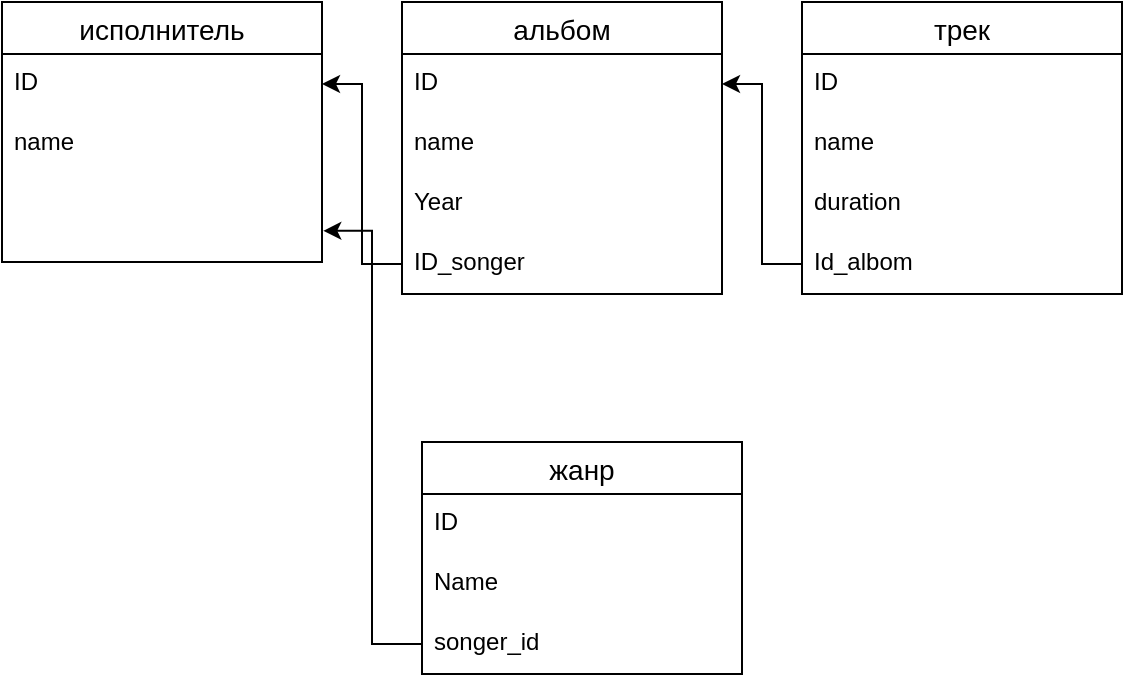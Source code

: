 <mxfile version="14.9.6" type="device"><diagram id="wSn97c_XBDF4P-xTx5DZ" name="Page-1"><mxGraphModel dx="768" dy="482" grid="1" gridSize="10" guides="1" tooltips="1" connect="1" arrows="1" fold="1" page="1" pageScale="1" pageWidth="827" pageHeight="1169" math="0" shadow="0"><root><mxCell id="0"/><mxCell id="1" parent="0"/><mxCell id="eIIrys7kCEmBYR5tYDnZ-1" value="исполнитель" style="swimlane;fontStyle=0;childLayout=stackLayout;horizontal=1;startSize=26;horizontalStack=0;resizeParent=1;resizeParentMax=0;resizeLast=0;collapsible=1;marginBottom=0;align=center;fontSize=14;" vertex="1" parent="1"><mxGeometry x="40" y="80" width="160" height="130" as="geometry"/></mxCell><mxCell id="eIIrys7kCEmBYR5tYDnZ-2" value="ID" style="text;strokeColor=none;fillColor=none;spacingLeft=4;spacingRight=4;overflow=hidden;rotatable=0;points=[[0,0.5],[1,0.5]];portConstraint=eastwest;fontSize=12;" vertex="1" parent="eIIrys7kCEmBYR5tYDnZ-1"><mxGeometry y="26" width="160" height="30" as="geometry"/></mxCell><mxCell id="eIIrys7kCEmBYR5tYDnZ-3" value="name" style="text;strokeColor=none;fillColor=none;spacingLeft=4;spacingRight=4;overflow=hidden;rotatable=0;points=[[0,0.5],[1,0.5]];portConstraint=eastwest;fontSize=12;" vertex="1" parent="eIIrys7kCEmBYR5tYDnZ-1"><mxGeometry y="56" width="160" height="74" as="geometry"/></mxCell><mxCell id="eIIrys7kCEmBYR5tYDnZ-5" value="альбом" style="swimlane;fontStyle=0;childLayout=stackLayout;horizontal=1;startSize=26;horizontalStack=0;resizeParent=1;resizeParentMax=0;resizeLast=0;collapsible=1;marginBottom=0;align=center;fontSize=14;" vertex="1" parent="1"><mxGeometry x="240" y="80" width="160" height="146" as="geometry"/></mxCell><mxCell id="eIIrys7kCEmBYR5tYDnZ-6" value="ID" style="text;strokeColor=none;fillColor=none;spacingLeft=4;spacingRight=4;overflow=hidden;rotatable=0;points=[[0,0.5],[1,0.5]];portConstraint=eastwest;fontSize=12;" vertex="1" parent="eIIrys7kCEmBYR5tYDnZ-5"><mxGeometry y="26" width="160" height="30" as="geometry"/></mxCell><mxCell id="eIIrys7kCEmBYR5tYDnZ-7" value="name" style="text;strokeColor=none;fillColor=none;spacingLeft=4;spacingRight=4;overflow=hidden;rotatable=0;points=[[0,0.5],[1,0.5]];portConstraint=eastwest;fontSize=12;" vertex="1" parent="eIIrys7kCEmBYR5tYDnZ-5"><mxGeometry y="56" width="160" height="30" as="geometry"/></mxCell><mxCell id="eIIrys7kCEmBYR5tYDnZ-17" value="Year" style="text;strokeColor=none;fillColor=none;spacingLeft=4;spacingRight=4;overflow=hidden;rotatable=0;points=[[0,0.5],[1,0.5]];portConstraint=eastwest;fontSize=12;" vertex="1" parent="eIIrys7kCEmBYR5tYDnZ-5"><mxGeometry y="86" width="160" height="30" as="geometry"/></mxCell><mxCell id="eIIrys7kCEmBYR5tYDnZ-8" value="ID_songer" style="text;strokeColor=none;fillColor=none;spacingLeft=4;spacingRight=4;overflow=hidden;rotatable=0;points=[[0,0.5],[1,0.5]];portConstraint=eastwest;fontSize=12;" vertex="1" parent="eIIrys7kCEmBYR5tYDnZ-5"><mxGeometry y="116" width="160" height="30" as="geometry"/></mxCell><mxCell id="eIIrys7kCEmBYR5tYDnZ-9" value="трек" style="swimlane;fontStyle=0;childLayout=stackLayout;horizontal=1;startSize=26;horizontalStack=0;resizeParent=1;resizeParentMax=0;resizeLast=0;collapsible=1;marginBottom=0;align=center;fontSize=14;" vertex="1" parent="1"><mxGeometry x="440" y="80" width="160" height="146" as="geometry"/></mxCell><mxCell id="eIIrys7kCEmBYR5tYDnZ-10" value="ID" style="text;strokeColor=none;fillColor=none;spacingLeft=4;spacingRight=4;overflow=hidden;rotatable=0;points=[[0,0.5],[1,0.5]];portConstraint=eastwest;fontSize=12;" vertex="1" parent="eIIrys7kCEmBYR5tYDnZ-9"><mxGeometry y="26" width="160" height="30" as="geometry"/></mxCell><mxCell id="eIIrys7kCEmBYR5tYDnZ-11" value="name" style="text;strokeColor=none;fillColor=none;spacingLeft=4;spacingRight=4;overflow=hidden;rotatable=0;points=[[0,0.5],[1,0.5]];portConstraint=eastwest;fontSize=12;" vertex="1" parent="eIIrys7kCEmBYR5tYDnZ-9"><mxGeometry y="56" width="160" height="30" as="geometry"/></mxCell><mxCell id="eIIrys7kCEmBYR5tYDnZ-18" value="duration" style="text;strokeColor=none;fillColor=none;spacingLeft=4;spacingRight=4;overflow=hidden;rotatable=0;points=[[0,0.5],[1,0.5]];portConstraint=eastwest;fontSize=12;" vertex="1" parent="eIIrys7kCEmBYR5tYDnZ-9"><mxGeometry y="86" width="160" height="30" as="geometry"/></mxCell><mxCell id="eIIrys7kCEmBYR5tYDnZ-12" value="Id_albom" style="text;strokeColor=none;fillColor=none;spacingLeft=4;spacingRight=4;overflow=hidden;rotatable=0;points=[[0,0.5],[1,0.5]];portConstraint=eastwest;fontSize=12;" vertex="1" parent="eIIrys7kCEmBYR5tYDnZ-9"><mxGeometry y="116" width="160" height="30" as="geometry"/></mxCell><mxCell id="eIIrys7kCEmBYR5tYDnZ-13" value="жанр" style="swimlane;fontStyle=0;childLayout=stackLayout;horizontal=1;startSize=26;horizontalStack=0;resizeParent=1;resizeParentMax=0;resizeLast=0;collapsible=1;marginBottom=0;align=center;fontSize=14;" vertex="1" parent="1"><mxGeometry x="250" y="300" width="160" height="116" as="geometry"/></mxCell><mxCell id="eIIrys7kCEmBYR5tYDnZ-14" value="ID" style="text;strokeColor=none;fillColor=none;spacingLeft=4;spacingRight=4;overflow=hidden;rotatable=0;points=[[0,0.5],[1,0.5]];portConstraint=eastwest;fontSize=12;" vertex="1" parent="eIIrys7kCEmBYR5tYDnZ-13"><mxGeometry y="26" width="160" height="30" as="geometry"/></mxCell><mxCell id="eIIrys7kCEmBYR5tYDnZ-15" value="Name" style="text;strokeColor=none;fillColor=none;spacingLeft=4;spacingRight=4;overflow=hidden;rotatable=0;points=[[0,0.5],[1,0.5]];portConstraint=eastwest;fontSize=12;" vertex="1" parent="eIIrys7kCEmBYR5tYDnZ-13"><mxGeometry y="56" width="160" height="30" as="geometry"/></mxCell><mxCell id="eIIrys7kCEmBYR5tYDnZ-16" value="songer_id" style="text;strokeColor=none;fillColor=none;spacingLeft=4;spacingRight=4;overflow=hidden;rotatable=0;points=[[0,0.5],[1,0.5]];portConstraint=eastwest;fontSize=12;" vertex="1" parent="eIIrys7kCEmBYR5tYDnZ-13"><mxGeometry y="86" width="160" height="30" as="geometry"/></mxCell><mxCell id="eIIrys7kCEmBYR5tYDnZ-19" style="edgeStyle=orthogonalEdgeStyle;rounded=0;orthogonalLoop=1;jettySize=auto;html=1;exitX=0;exitY=0.5;exitDx=0;exitDy=0;entryX=1;entryY=0.5;entryDx=0;entryDy=0;" edge="1" parent="1" source="eIIrys7kCEmBYR5tYDnZ-12" target="eIIrys7kCEmBYR5tYDnZ-6"><mxGeometry relative="1" as="geometry"/></mxCell><mxCell id="eIIrys7kCEmBYR5tYDnZ-22" style="edgeStyle=orthogonalEdgeStyle;rounded=0;orthogonalLoop=1;jettySize=auto;html=1;exitX=0;exitY=0.5;exitDx=0;exitDy=0;entryX=1.004;entryY=0.789;entryDx=0;entryDy=0;entryPerimeter=0;" edge="1" parent="1" source="eIIrys7kCEmBYR5tYDnZ-16" target="eIIrys7kCEmBYR5tYDnZ-3"><mxGeometry relative="1" as="geometry"/></mxCell><mxCell id="eIIrys7kCEmBYR5tYDnZ-23" style="edgeStyle=orthogonalEdgeStyle;rounded=0;orthogonalLoop=1;jettySize=auto;html=1;exitX=0;exitY=0.5;exitDx=0;exitDy=0;entryX=1;entryY=0.5;entryDx=0;entryDy=0;" edge="1" parent="1" source="eIIrys7kCEmBYR5tYDnZ-8" target="eIIrys7kCEmBYR5tYDnZ-2"><mxGeometry relative="1" as="geometry"/></mxCell></root></mxGraphModel></diagram></mxfile>